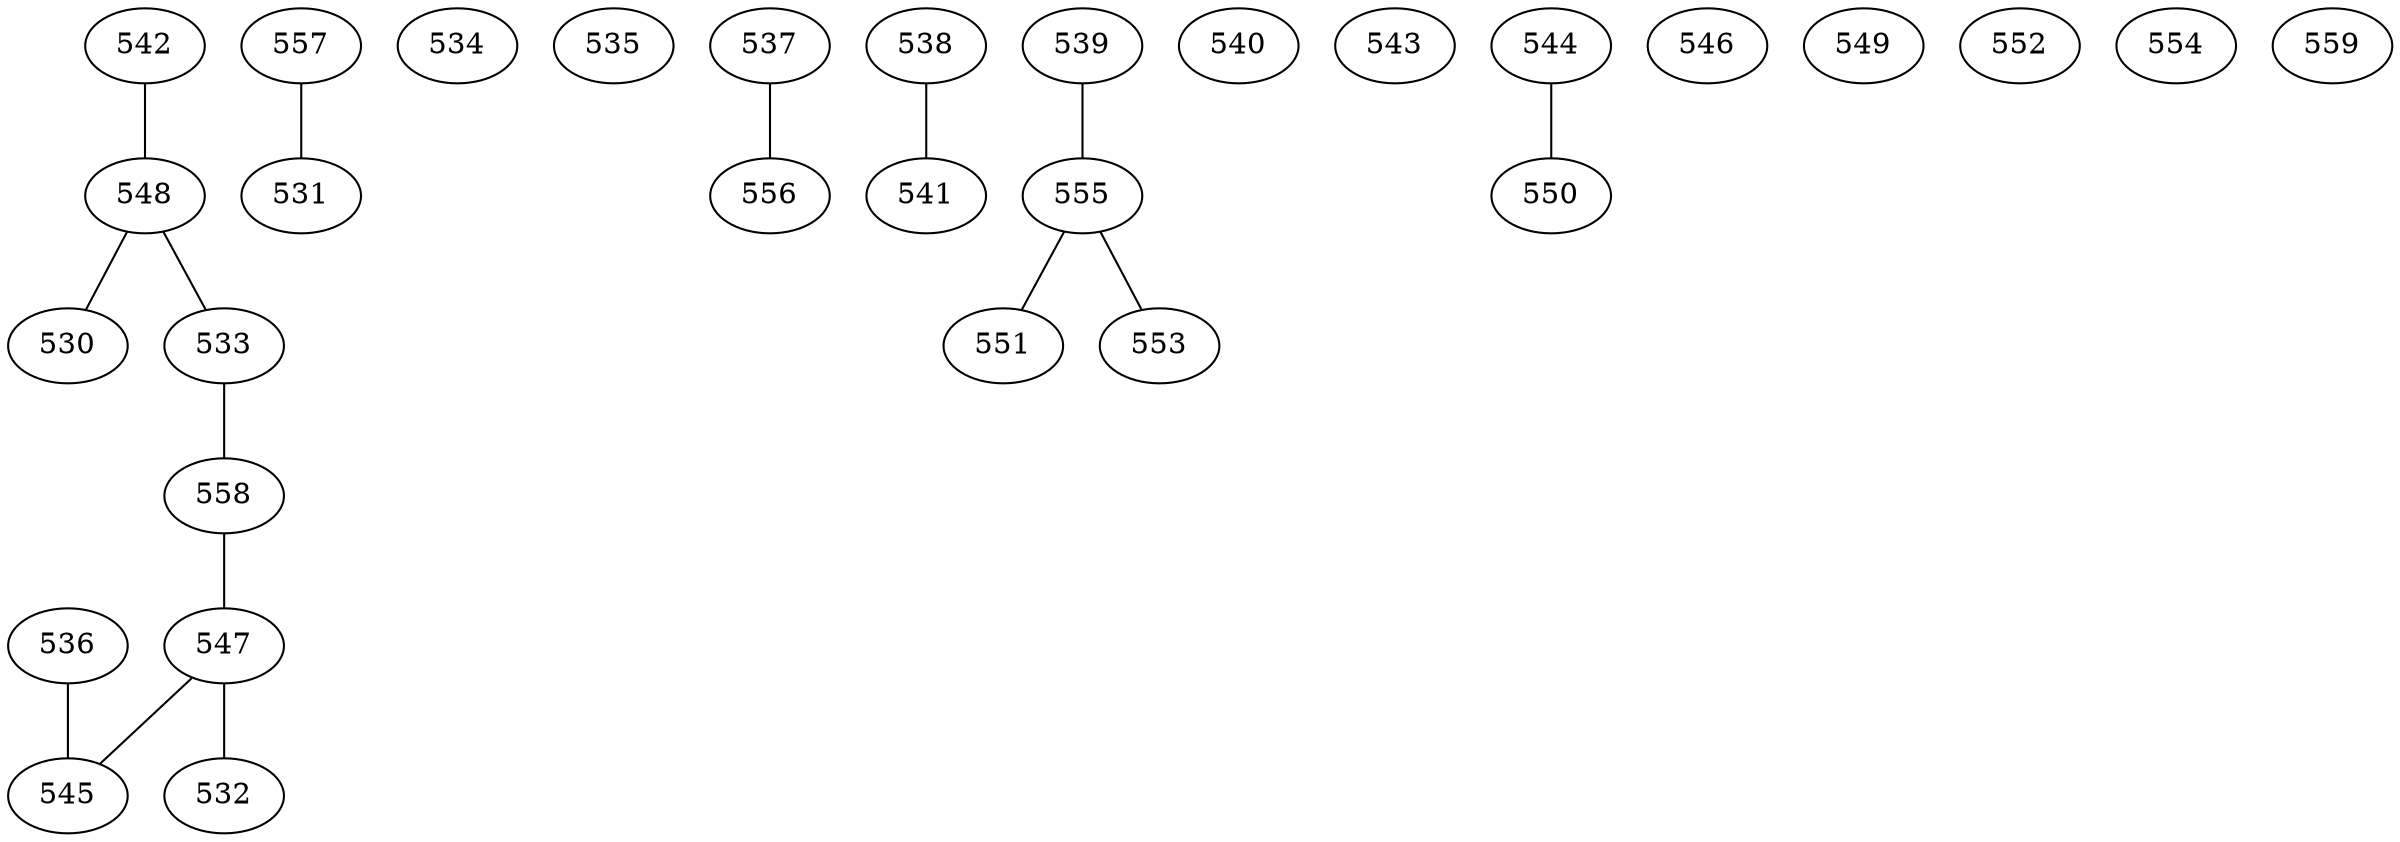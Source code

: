 graph {
    530 [weight=0,]
    531 []
    532 [weight=276,]
    533 [weight=90,]
    534 []
    535 []
    536 [weight=348,]
    537 []
    538 []
    539 []
    540 []
    541 []
    542 [weight=140,]
    543 []
    544 []
    545 [weight=316,]
    546 []
    547 [weight=228,]
    548 [weight=62,]
    549 []
    550 []
    551 []
    552 []
    553 []
    554 []
    555 []
    556 []
    557 []
    558 [weight=152,]
    559 []
    537 -- 556
    555 -- 553
    536 -- 545
    533 -- 558
    544 -- 550
    547 -- 545
    539 -- 555
    538 -- 541
    548 -- 530
    548 -- 533
    555 -- 551
    547 -- 532
    542 -- 548
    558 -- 547
    557 -- 531
}
